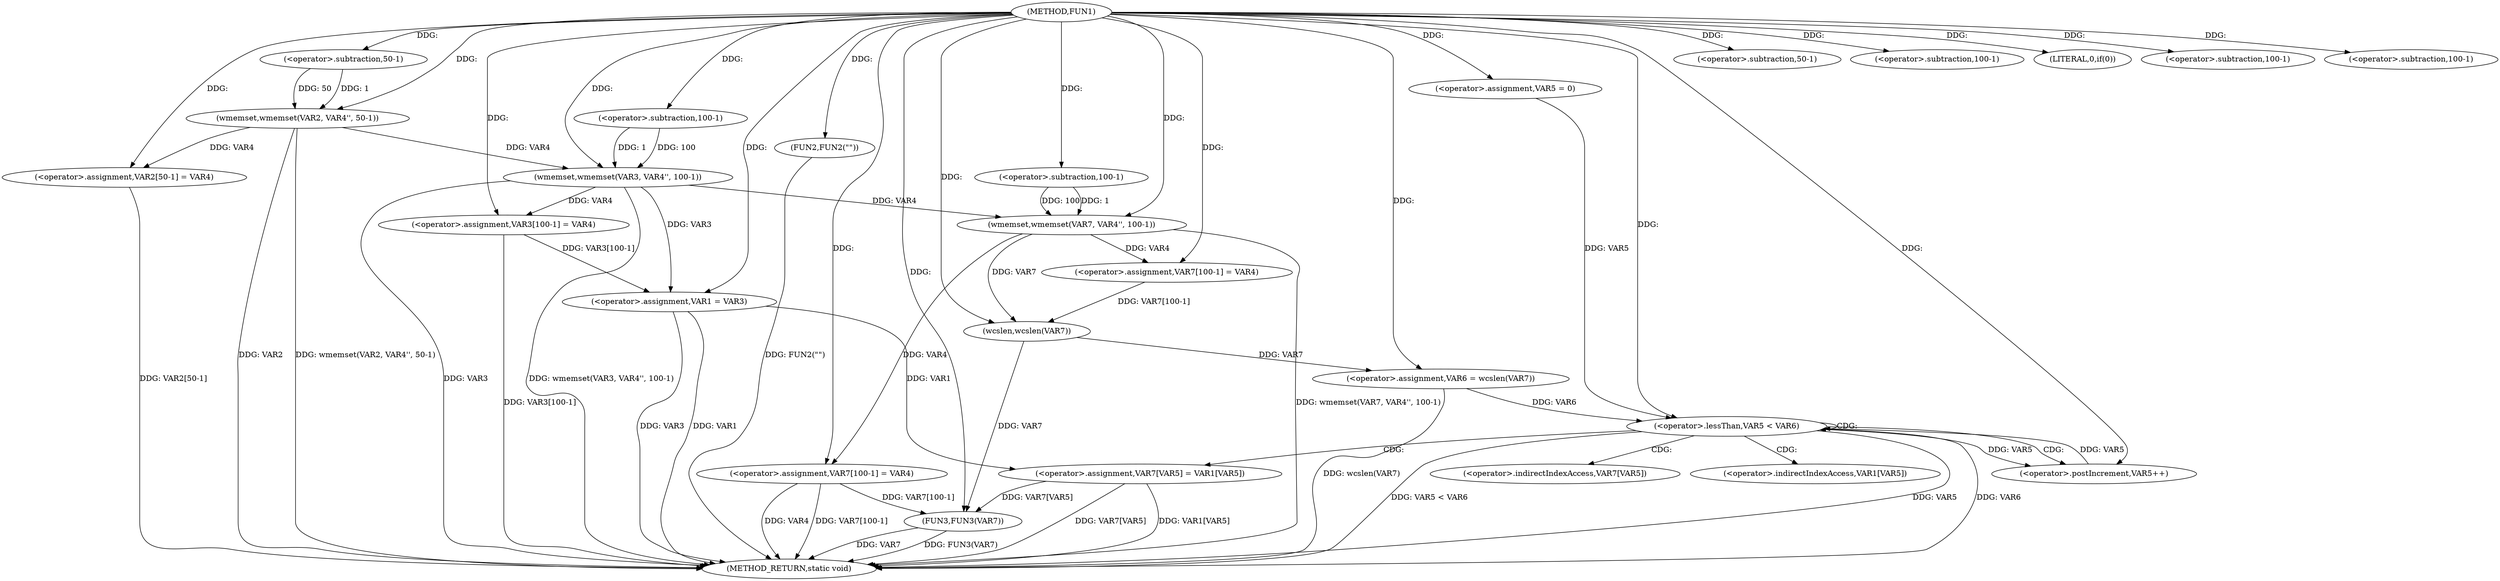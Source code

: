 digraph FUN1 {  
"1000100" [label = "(METHOD,FUN1)" ]
"1000188" [label = "(METHOD_RETURN,static void)" ]
"1000105" [label = "(wmemset,wmemset(VAR2, VAR4'', 50-1))" ]
"1000108" [label = "(<operator>.subtraction,50-1)" ]
"1000111" [label = "(<operator>.assignment,VAR2[50-1] = VAR4)" ]
"1000114" [label = "(<operator>.subtraction,50-1)" ]
"1000118" [label = "(wmemset,wmemset(VAR3, VAR4'', 100-1))" ]
"1000121" [label = "(<operator>.subtraction,100-1)" ]
"1000124" [label = "(<operator>.assignment,VAR3[100-1] = VAR4)" ]
"1000127" [label = "(<operator>.subtraction,100-1)" ]
"1000132" [label = "(LITERAL,0,if(0))" ]
"1000134" [label = "(FUN2,FUN2(\"\"))" ]
"1000138" [label = "(<operator>.assignment,VAR1 = VAR3)" ]
"1000145" [label = "(wmemset,wmemset(VAR7, VAR4'', 100-1))" ]
"1000148" [label = "(<operator>.subtraction,100-1)" ]
"1000151" [label = "(<operator>.assignment,VAR7[100-1] = VAR4)" ]
"1000154" [label = "(<operator>.subtraction,100-1)" ]
"1000158" [label = "(<operator>.assignment,VAR6 = wcslen(VAR7))" ]
"1000160" [label = "(wcslen,wcslen(VAR7))" ]
"1000163" [label = "(<operator>.assignment,VAR5 = 0)" ]
"1000166" [label = "(<operator>.lessThan,VAR5 < VAR6)" ]
"1000169" [label = "(<operator>.postIncrement,VAR5++)" ]
"1000172" [label = "(<operator>.assignment,VAR7[VAR5] = VAR1[VAR5])" ]
"1000179" [label = "(<operator>.assignment,VAR7[100-1] = VAR4)" ]
"1000182" [label = "(<operator>.subtraction,100-1)" ]
"1000186" [label = "(FUN3,FUN3(VAR7))" ]
"1000173" [label = "(<operator>.indirectIndexAccess,VAR7[VAR5])" ]
"1000176" [label = "(<operator>.indirectIndexAccess,VAR1[VAR5])" ]
  "1000124" -> "1000188"  [ label = "DDG: VAR3[100-1]"] 
  "1000179" -> "1000188"  [ label = "DDG: VAR4"] 
  "1000105" -> "1000188"  [ label = "DDG: wmemset(VAR2, VAR4'', 50-1)"] 
  "1000138" -> "1000188"  [ label = "DDG: VAR1"] 
  "1000179" -> "1000188"  [ label = "DDG: VAR7[100-1]"] 
  "1000172" -> "1000188"  [ label = "DDG: VAR1[VAR5]"] 
  "1000118" -> "1000188"  [ label = "DDG: wmemset(VAR3, VAR4'', 100-1)"] 
  "1000111" -> "1000188"  [ label = "DDG: VAR2[50-1]"] 
  "1000172" -> "1000188"  [ label = "DDG: VAR7[VAR5]"] 
  "1000145" -> "1000188"  [ label = "DDG: wmemset(VAR7, VAR4'', 100-1)"] 
  "1000118" -> "1000188"  [ label = "DDG: VAR3"] 
  "1000105" -> "1000188"  [ label = "DDG: VAR2"] 
  "1000166" -> "1000188"  [ label = "DDG: VAR6"] 
  "1000186" -> "1000188"  [ label = "DDG: FUN3(VAR7)"] 
  "1000186" -> "1000188"  [ label = "DDG: VAR7"] 
  "1000158" -> "1000188"  [ label = "DDG: wcslen(VAR7)"] 
  "1000166" -> "1000188"  [ label = "DDG: VAR5 < VAR6"] 
  "1000138" -> "1000188"  [ label = "DDG: VAR3"] 
  "1000166" -> "1000188"  [ label = "DDG: VAR5"] 
  "1000134" -> "1000188"  [ label = "DDG: FUN2(\"\")"] 
  "1000100" -> "1000105"  [ label = "DDG: "] 
  "1000108" -> "1000105"  [ label = "DDG: 50"] 
  "1000108" -> "1000105"  [ label = "DDG: 1"] 
  "1000100" -> "1000108"  [ label = "DDG: "] 
  "1000105" -> "1000111"  [ label = "DDG: VAR4"] 
  "1000100" -> "1000111"  [ label = "DDG: "] 
  "1000100" -> "1000114"  [ label = "DDG: "] 
  "1000100" -> "1000118"  [ label = "DDG: "] 
  "1000105" -> "1000118"  [ label = "DDG: VAR4"] 
  "1000121" -> "1000118"  [ label = "DDG: 100"] 
  "1000121" -> "1000118"  [ label = "DDG: 1"] 
  "1000100" -> "1000121"  [ label = "DDG: "] 
  "1000118" -> "1000124"  [ label = "DDG: VAR4"] 
  "1000100" -> "1000124"  [ label = "DDG: "] 
  "1000100" -> "1000127"  [ label = "DDG: "] 
  "1000100" -> "1000132"  [ label = "DDG: "] 
  "1000100" -> "1000134"  [ label = "DDG: "] 
  "1000124" -> "1000138"  [ label = "DDG: VAR3[100-1]"] 
  "1000118" -> "1000138"  [ label = "DDG: VAR3"] 
  "1000100" -> "1000138"  [ label = "DDG: "] 
  "1000100" -> "1000145"  [ label = "DDG: "] 
  "1000118" -> "1000145"  [ label = "DDG: VAR4"] 
  "1000148" -> "1000145"  [ label = "DDG: 100"] 
  "1000148" -> "1000145"  [ label = "DDG: 1"] 
  "1000100" -> "1000148"  [ label = "DDG: "] 
  "1000145" -> "1000151"  [ label = "DDG: VAR4"] 
  "1000100" -> "1000151"  [ label = "DDG: "] 
  "1000100" -> "1000154"  [ label = "DDG: "] 
  "1000160" -> "1000158"  [ label = "DDG: VAR7"] 
  "1000100" -> "1000158"  [ label = "DDG: "] 
  "1000151" -> "1000160"  [ label = "DDG: VAR7[100-1]"] 
  "1000145" -> "1000160"  [ label = "DDG: VAR7"] 
  "1000100" -> "1000160"  [ label = "DDG: "] 
  "1000100" -> "1000163"  [ label = "DDG: "] 
  "1000163" -> "1000166"  [ label = "DDG: VAR5"] 
  "1000169" -> "1000166"  [ label = "DDG: VAR5"] 
  "1000100" -> "1000166"  [ label = "DDG: "] 
  "1000158" -> "1000166"  [ label = "DDG: VAR6"] 
  "1000166" -> "1000169"  [ label = "DDG: VAR5"] 
  "1000100" -> "1000169"  [ label = "DDG: "] 
  "1000138" -> "1000172"  [ label = "DDG: VAR1"] 
  "1000100" -> "1000179"  [ label = "DDG: "] 
  "1000145" -> "1000179"  [ label = "DDG: VAR4"] 
  "1000100" -> "1000182"  [ label = "DDG: "] 
  "1000179" -> "1000186"  [ label = "DDG: VAR7[100-1]"] 
  "1000172" -> "1000186"  [ label = "DDG: VAR7[VAR5]"] 
  "1000160" -> "1000186"  [ label = "DDG: VAR7"] 
  "1000100" -> "1000186"  [ label = "DDG: "] 
  "1000166" -> "1000166"  [ label = "CDG: "] 
  "1000166" -> "1000176"  [ label = "CDG: "] 
  "1000166" -> "1000172"  [ label = "CDG: "] 
  "1000166" -> "1000173"  [ label = "CDG: "] 
  "1000166" -> "1000169"  [ label = "CDG: "] 
}
